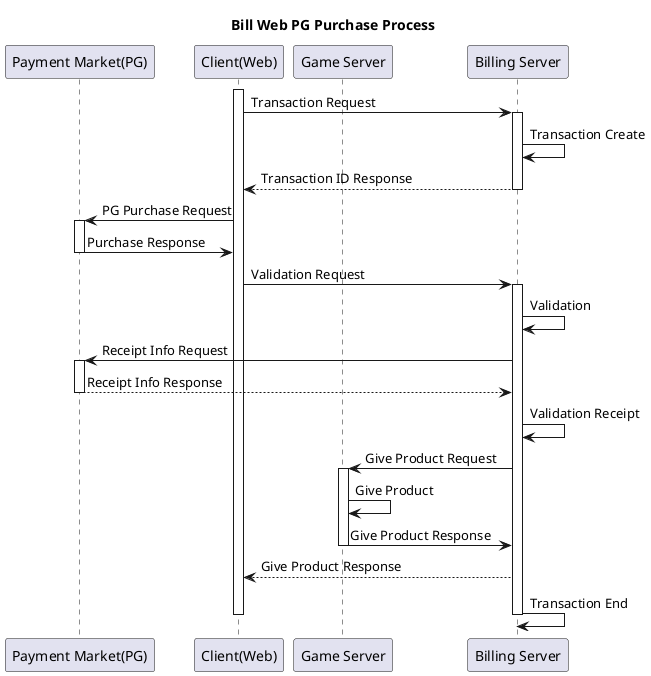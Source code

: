 @startuml Bill Web PG Purchase Process

title Bill Web PG Purchase Process

participant "Payment Market(PG)" as payment
participant "Client(Web)" as client
participant "Game Server" as game
participant "Billing Server" as bill

activate client
client -> bill : Transaction Request
activate bill 
bill -> bill : Transaction Create
bill --> client : Transaction ID Response
deactivate bill

client -> payment : PG Purchase Request
activate payment
payment -> client : Purchase Response 
deactivate payment

client -> bill : Validation Request 
activate bill
bill -> bill : Validation
bill -> payment : Receipt Info Request 
activate payment 
payment --> bill : Receipt Info Response
deactivate payment
bill -> bill : Validation Receipt
bill -> game : Give Product Request
activate game
game -> game : Give Product
game -> bill : Give Product Response
deactivate game
bill --> client : Give Product Response 
bill -> bill : Transaction End
deactivate client
deactivate bill
@enduml

